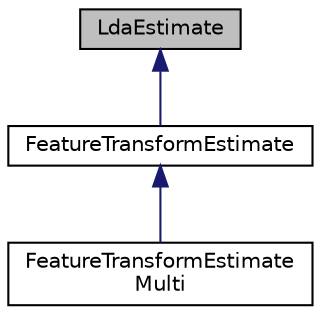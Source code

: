 digraph "LdaEstimate"
{
  edge [fontname="Helvetica",fontsize="10",labelfontname="Helvetica",labelfontsize="10"];
  node [fontname="Helvetica",fontsize="10",shape=record];
  Node0 [label="LdaEstimate",height=0.2,width=0.4,color="black", fillcolor="grey75", style="filled", fontcolor="black"];
  Node0 -> Node1 [dir="back",color="midnightblue",fontsize="10",style="solid",fontname="Helvetica"];
  Node1 [label="FeatureTransformEstimate",height=0.2,width=0.4,color="black", fillcolor="white", style="filled",URL="$classkaldi_1_1FeatureTransformEstimate.html",tooltip="Class for computing a feature transform used for preconditioning of the training data in neural-netwo..."];
  Node1 -> Node2 [dir="back",color="midnightblue",fontsize="10",style="solid",fontname="Helvetica"];
  Node2 [label="FeatureTransformEstimate\lMulti",height=0.2,width=0.4,color="black", fillcolor="white", style="filled",URL="$classkaldi_1_1FeatureTransformEstimateMulti.html"];
}
